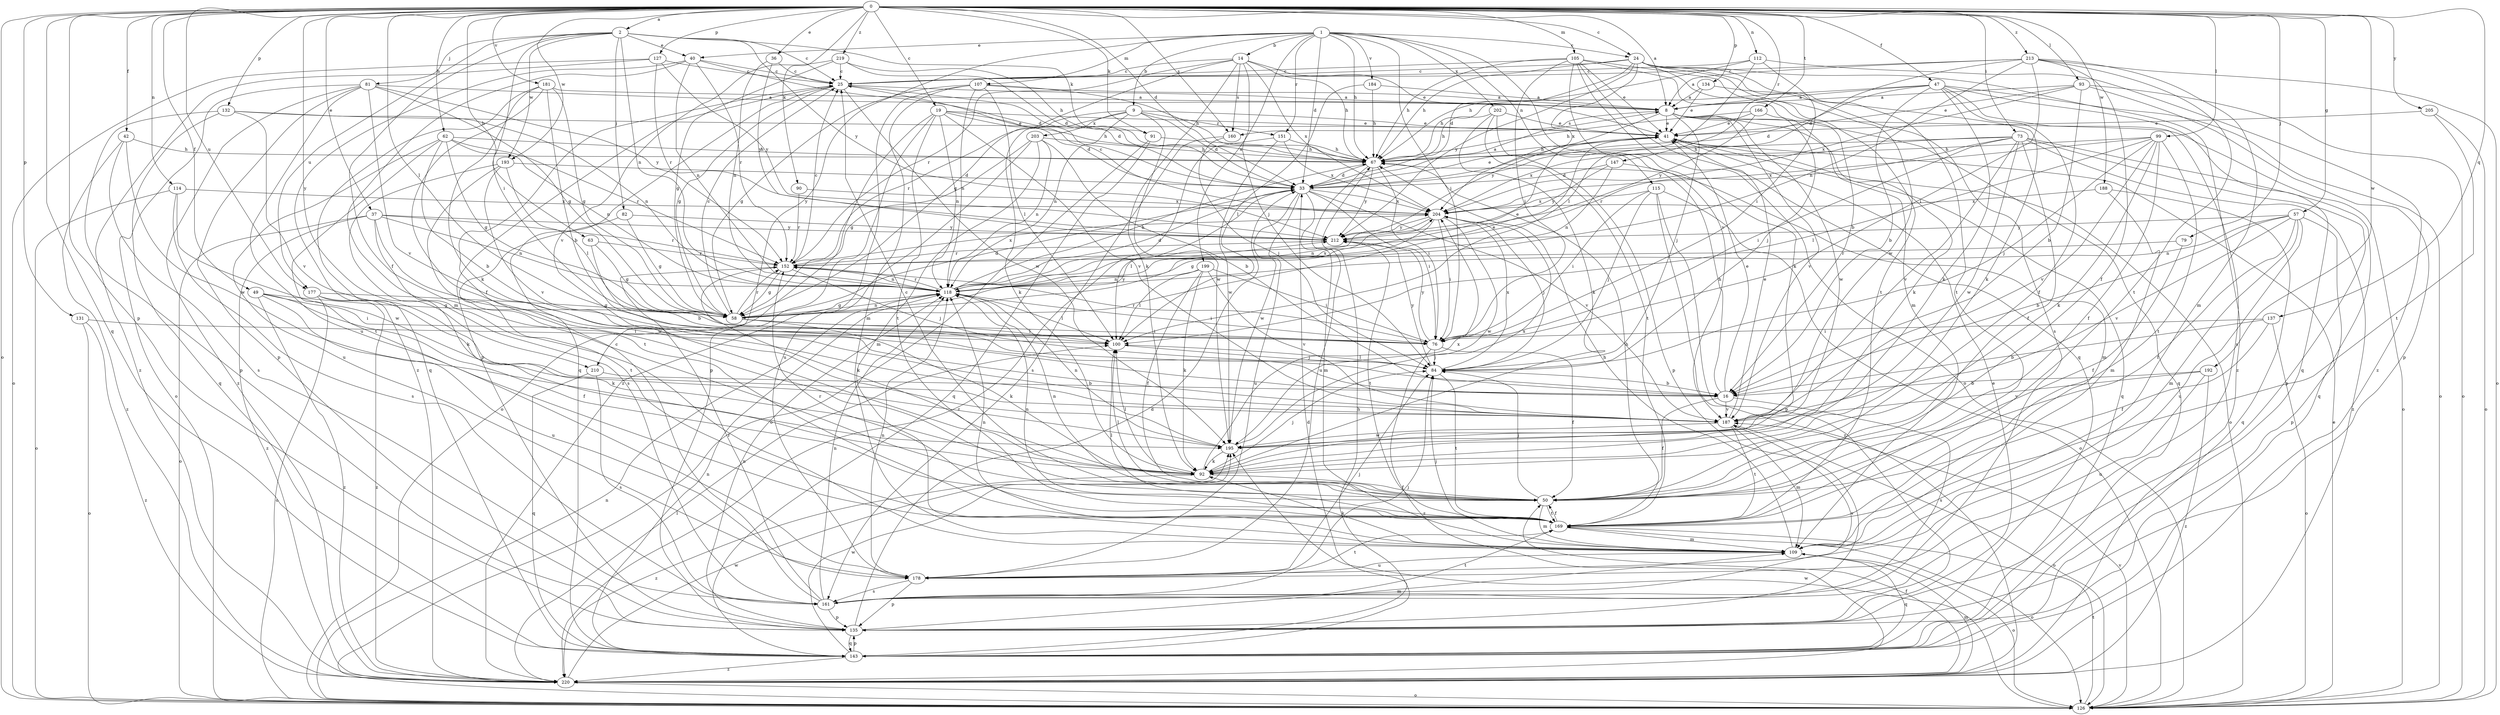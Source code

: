 strict digraph  {
0;
1;
2;
8;
9;
14;
16;
19;
24;
25;
33;
36;
37;
40;
41;
42;
47;
49;
50;
57;
58;
62;
63;
67;
73;
76;
79;
81;
82;
84;
90;
91;
92;
93;
99;
100;
105;
107;
109;
112;
114;
115;
118;
126;
127;
131;
132;
134;
135;
137;
143;
147;
151;
152;
160;
161;
166;
169;
177;
178;
181;
184;
187;
188;
192;
193;
195;
199;
202;
203;
204;
205;
210;
212;
213;
219;
220;
0 -> 2  [label=a];
0 -> 8  [label=a];
0 -> 19  [label=c];
0 -> 24  [label=c];
0 -> 33  [label=d];
0 -> 36  [label=e];
0 -> 37  [label=e];
0 -> 42  [label=f];
0 -> 47  [label=f];
0 -> 49  [label=f];
0 -> 57  [label=g];
0 -> 62  [label=h];
0 -> 63  [label=h];
0 -> 73  [label=i];
0 -> 79  [label=j];
0 -> 90  [label=k];
0 -> 91  [label=k];
0 -> 93  [label=l];
0 -> 99  [label=l];
0 -> 100  [label=l];
0 -> 105  [label=m];
0 -> 112  [label=n];
0 -> 114  [label=n];
0 -> 126  [label=o];
0 -> 127  [label=p];
0 -> 131  [label=p];
0 -> 132  [label=p];
0 -> 134  [label=p];
0 -> 135  [label=p];
0 -> 137  [label=q];
0 -> 143  [label=q];
0 -> 147  [label=r];
0 -> 160  [label=s];
0 -> 166  [label=t];
0 -> 177  [label=u];
0 -> 181  [label=v];
0 -> 188  [label=w];
0 -> 192  [label=w];
0 -> 193  [label=w];
0 -> 205  [label=y];
0 -> 210  [label=y];
0 -> 213  [label=z];
0 -> 219  [label=z];
1 -> 9  [label=b];
1 -> 14  [label=b];
1 -> 24  [label=c];
1 -> 33  [label=d];
1 -> 40  [label=e];
1 -> 67  [label=h];
1 -> 76  [label=i];
1 -> 107  [label=m];
1 -> 115  [label=n];
1 -> 151  [label=r];
1 -> 184  [label=v];
1 -> 187  [label=v];
1 -> 199  [label=x];
1 -> 202  [label=x];
1 -> 210  [label=y];
2 -> 25  [label=c];
2 -> 40  [label=e];
2 -> 50  [label=f];
2 -> 76  [label=i];
2 -> 81  [label=j];
2 -> 82  [label=j];
2 -> 91  [label=k];
2 -> 118  [label=n];
2 -> 177  [label=u];
2 -> 193  [label=w];
2 -> 212  [label=y];
8 -> 41  [label=e];
8 -> 84  [label=j];
8 -> 92  [label=k];
8 -> 126  [label=o];
8 -> 143  [label=q];
8 -> 160  [label=s];
8 -> 187  [label=v];
8 -> 195  [label=w];
8 -> 212  [label=y];
9 -> 33  [label=d];
9 -> 41  [label=e];
9 -> 92  [label=k];
9 -> 118  [label=n];
9 -> 151  [label=r];
9 -> 152  [label=r];
9 -> 195  [label=w];
9 -> 203  [label=x];
14 -> 25  [label=c];
14 -> 41  [label=e];
14 -> 58  [label=g];
14 -> 67  [label=h];
14 -> 84  [label=j];
14 -> 92  [label=k];
14 -> 152  [label=r];
14 -> 160  [label=s];
14 -> 204  [label=x];
16 -> 41  [label=e];
16 -> 50  [label=f];
16 -> 67  [label=h];
16 -> 161  [label=s];
16 -> 187  [label=v];
19 -> 33  [label=d];
19 -> 41  [label=e];
19 -> 67  [label=h];
19 -> 118  [label=n];
19 -> 126  [label=o];
19 -> 135  [label=p];
19 -> 169  [label=t];
19 -> 187  [label=v];
24 -> 16  [label=b];
24 -> 25  [label=c];
24 -> 33  [label=d];
24 -> 67  [label=h];
24 -> 161  [label=s];
24 -> 169  [label=t];
24 -> 195  [label=w];
24 -> 204  [label=x];
24 -> 212  [label=y];
24 -> 220  [label=z];
25 -> 8  [label=a];
25 -> 33  [label=d];
25 -> 58  [label=g];
25 -> 135  [label=p];
25 -> 143  [label=q];
25 -> 195  [label=w];
33 -> 8  [label=a];
33 -> 41  [label=e];
33 -> 76  [label=i];
33 -> 100  [label=l];
33 -> 109  [label=m];
33 -> 178  [label=u];
33 -> 187  [label=v];
33 -> 195  [label=w];
33 -> 204  [label=x];
36 -> 25  [label=c];
36 -> 118  [label=n];
36 -> 212  [label=y];
37 -> 92  [label=k];
37 -> 118  [label=n];
37 -> 126  [label=o];
37 -> 152  [label=r];
37 -> 195  [label=w];
37 -> 212  [label=y];
37 -> 220  [label=z];
40 -> 25  [label=c];
40 -> 33  [label=d];
40 -> 109  [label=m];
40 -> 118  [label=n];
40 -> 152  [label=r];
40 -> 220  [label=z];
41 -> 67  [label=h];
41 -> 126  [label=o];
41 -> 143  [label=q];
42 -> 67  [label=h];
42 -> 161  [label=s];
42 -> 195  [label=w];
42 -> 220  [label=z];
47 -> 8  [label=a];
47 -> 16  [label=b];
47 -> 33  [label=d];
47 -> 50  [label=f];
47 -> 67  [label=h];
47 -> 92  [label=k];
47 -> 126  [label=o];
47 -> 143  [label=q];
47 -> 161  [label=s];
49 -> 50  [label=f];
49 -> 58  [label=g];
49 -> 76  [label=i];
49 -> 178  [label=u];
49 -> 220  [label=z];
50 -> 25  [label=c];
50 -> 84  [label=j];
50 -> 100  [label=l];
50 -> 109  [label=m];
50 -> 118  [label=n];
50 -> 169  [label=t];
57 -> 16  [label=b];
57 -> 50  [label=f];
57 -> 109  [label=m];
57 -> 118  [label=n];
57 -> 135  [label=p];
57 -> 178  [label=u];
57 -> 187  [label=v];
57 -> 212  [label=y];
58 -> 25  [label=c];
58 -> 33  [label=d];
58 -> 41  [label=e];
58 -> 76  [label=i];
58 -> 92  [label=k];
58 -> 100  [label=l];
58 -> 118  [label=n];
58 -> 152  [label=r];
58 -> 212  [label=y];
62 -> 16  [label=b];
62 -> 58  [label=g];
62 -> 67  [label=h];
62 -> 118  [label=n];
62 -> 152  [label=r];
62 -> 169  [label=t];
62 -> 178  [label=u];
63 -> 16  [label=b];
63 -> 58  [label=g];
63 -> 152  [label=r];
67 -> 33  [label=d];
67 -> 76  [label=i];
67 -> 178  [label=u];
67 -> 212  [label=y];
73 -> 50  [label=f];
73 -> 67  [label=h];
73 -> 76  [label=i];
73 -> 135  [label=p];
73 -> 143  [label=q];
73 -> 152  [label=r];
73 -> 187  [label=v];
73 -> 195  [label=w];
73 -> 204  [label=x];
73 -> 220  [label=z];
76 -> 50  [label=f];
76 -> 84  [label=j];
76 -> 152  [label=r];
76 -> 212  [label=y];
76 -> 220  [label=z];
79 -> 50  [label=f];
79 -> 152  [label=r];
81 -> 8  [label=a];
81 -> 58  [label=g];
81 -> 126  [label=o];
81 -> 135  [label=p];
81 -> 178  [label=u];
81 -> 187  [label=v];
81 -> 212  [label=y];
81 -> 220  [label=z];
82 -> 58  [label=g];
82 -> 169  [label=t];
82 -> 212  [label=y];
84 -> 16  [label=b];
84 -> 100  [label=l];
84 -> 169  [label=t];
84 -> 204  [label=x];
84 -> 212  [label=y];
90 -> 152  [label=r];
90 -> 204  [label=x];
91 -> 67  [label=h];
91 -> 126  [label=o];
91 -> 143  [label=q];
92 -> 50  [label=f];
92 -> 84  [label=j];
92 -> 100  [label=l];
92 -> 204  [label=x];
92 -> 220  [label=z];
93 -> 8  [label=a];
93 -> 16  [label=b];
93 -> 41  [label=e];
93 -> 126  [label=o];
93 -> 135  [label=p];
93 -> 204  [label=x];
99 -> 50  [label=f];
99 -> 67  [label=h];
99 -> 84  [label=j];
99 -> 92  [label=k];
99 -> 100  [label=l];
99 -> 169  [label=t];
99 -> 187  [label=v];
99 -> 204  [label=x];
100 -> 84  [label=j];
105 -> 25  [label=c];
105 -> 41  [label=e];
105 -> 67  [label=h];
105 -> 76  [label=i];
105 -> 92  [label=k];
105 -> 109  [label=m];
105 -> 126  [label=o];
105 -> 143  [label=q];
105 -> 169  [label=t];
107 -> 8  [label=a];
107 -> 58  [label=g];
107 -> 67  [label=h];
107 -> 100  [label=l];
107 -> 109  [label=m];
107 -> 118  [label=n];
107 -> 220  [label=z];
109 -> 67  [label=h];
109 -> 84  [label=j];
109 -> 92  [label=k];
109 -> 118  [label=n];
109 -> 126  [label=o];
109 -> 143  [label=q];
109 -> 178  [label=u];
112 -> 25  [label=c];
112 -> 67  [label=h];
112 -> 76  [label=i];
112 -> 100  [label=l];
112 -> 220  [label=z];
114 -> 126  [label=o];
114 -> 161  [label=s];
114 -> 195  [label=w];
114 -> 204  [label=x];
115 -> 76  [label=i];
115 -> 84  [label=j];
115 -> 126  [label=o];
115 -> 135  [label=p];
115 -> 204  [label=x];
115 -> 220  [label=z];
118 -> 33  [label=d];
118 -> 41  [label=e];
118 -> 58  [label=g];
118 -> 67  [label=h];
118 -> 76  [label=i];
118 -> 100  [label=l];
118 -> 152  [label=r];
118 -> 204  [label=x];
126 -> 41  [label=e];
126 -> 118  [label=n];
126 -> 169  [label=t];
126 -> 187  [label=v];
126 -> 195  [label=w];
127 -> 25  [label=c];
127 -> 126  [label=o];
127 -> 152  [label=r];
127 -> 212  [label=y];
127 -> 220  [label=z];
131 -> 76  [label=i];
131 -> 126  [label=o];
131 -> 220  [label=z];
132 -> 41  [label=e];
132 -> 118  [label=n];
132 -> 135  [label=p];
132 -> 143  [label=q];
132 -> 187  [label=v];
134 -> 8  [label=a];
134 -> 41  [label=e];
134 -> 92  [label=k];
135 -> 33  [label=d];
135 -> 41  [label=e];
135 -> 109  [label=m];
135 -> 118  [label=n];
135 -> 143  [label=q];
137 -> 16  [label=b];
137 -> 50  [label=f];
137 -> 76  [label=i];
137 -> 126  [label=o];
143 -> 33  [label=d];
143 -> 67  [label=h];
143 -> 118  [label=n];
143 -> 135  [label=p];
143 -> 195  [label=w];
143 -> 220  [label=z];
147 -> 33  [label=d];
147 -> 109  [label=m];
147 -> 118  [label=n];
147 -> 212  [label=y];
151 -> 67  [label=h];
151 -> 195  [label=w];
151 -> 204  [label=x];
151 -> 220  [label=z];
152 -> 25  [label=c];
152 -> 58  [label=g];
152 -> 84  [label=j];
152 -> 92  [label=k];
152 -> 118  [label=n];
152 -> 204  [label=x];
160 -> 84  [label=j];
160 -> 161  [label=s];
161 -> 25  [label=c];
161 -> 84  [label=j];
161 -> 118  [label=n];
161 -> 135  [label=p];
161 -> 152  [label=r];
161 -> 169  [label=t];
161 -> 187  [label=v];
166 -> 41  [label=e];
166 -> 67  [label=h];
166 -> 84  [label=j];
166 -> 212  [label=y];
169 -> 50  [label=f];
169 -> 67  [label=h];
169 -> 100  [label=l];
169 -> 109  [label=m];
169 -> 118  [label=n];
169 -> 126  [label=o];
169 -> 152  [label=r];
177 -> 58  [label=g];
177 -> 92  [label=k];
177 -> 126  [label=o];
177 -> 220  [label=z];
178 -> 84  [label=j];
178 -> 118  [label=n];
178 -> 135  [label=p];
178 -> 161  [label=s];
178 -> 169  [label=t];
181 -> 8  [label=a];
181 -> 16  [label=b];
181 -> 50  [label=f];
181 -> 58  [label=g];
181 -> 92  [label=k];
181 -> 143  [label=q];
184 -> 8  [label=a];
184 -> 67  [label=h];
184 -> 100  [label=l];
187 -> 41  [label=e];
187 -> 109  [label=m];
187 -> 126  [label=o];
187 -> 169  [label=t];
187 -> 195  [label=w];
188 -> 109  [label=m];
188 -> 143  [label=q];
188 -> 204  [label=x];
192 -> 16  [label=b];
192 -> 178  [label=u];
192 -> 187  [label=v];
192 -> 220  [label=z];
193 -> 33  [label=d];
193 -> 100  [label=l];
193 -> 161  [label=s];
193 -> 169  [label=t];
193 -> 187  [label=v];
195 -> 92  [label=k];
195 -> 118  [label=n];
195 -> 204  [label=x];
199 -> 50  [label=f];
199 -> 76  [label=i];
199 -> 92  [label=k];
199 -> 100  [label=l];
199 -> 118  [label=n];
199 -> 187  [label=v];
202 -> 41  [label=e];
202 -> 67  [label=h];
202 -> 92  [label=k];
202 -> 135  [label=p];
202 -> 169  [label=t];
203 -> 16  [label=b];
203 -> 58  [label=g];
203 -> 67  [label=h];
203 -> 109  [label=m];
203 -> 118  [label=n];
203 -> 178  [label=u];
204 -> 25  [label=c];
204 -> 58  [label=g];
204 -> 76  [label=i];
204 -> 84  [label=j];
204 -> 118  [label=n];
204 -> 195  [label=w];
204 -> 212  [label=y];
205 -> 41  [label=e];
205 -> 126  [label=o];
205 -> 169  [label=t];
210 -> 16  [label=b];
210 -> 143  [label=q];
210 -> 161  [label=s];
212 -> 152  [label=r];
212 -> 169  [label=t];
213 -> 8  [label=a];
213 -> 25  [label=c];
213 -> 33  [label=d];
213 -> 50  [label=f];
213 -> 76  [label=i];
213 -> 109  [label=m];
213 -> 118  [label=n];
213 -> 126  [label=o];
213 -> 169  [label=t];
219 -> 25  [label=c];
219 -> 33  [label=d];
219 -> 58  [label=g];
219 -> 67  [label=h];
219 -> 187  [label=v];
220 -> 50  [label=f];
220 -> 100  [label=l];
220 -> 109  [label=m];
220 -> 126  [label=o];
220 -> 195  [label=w];
}

